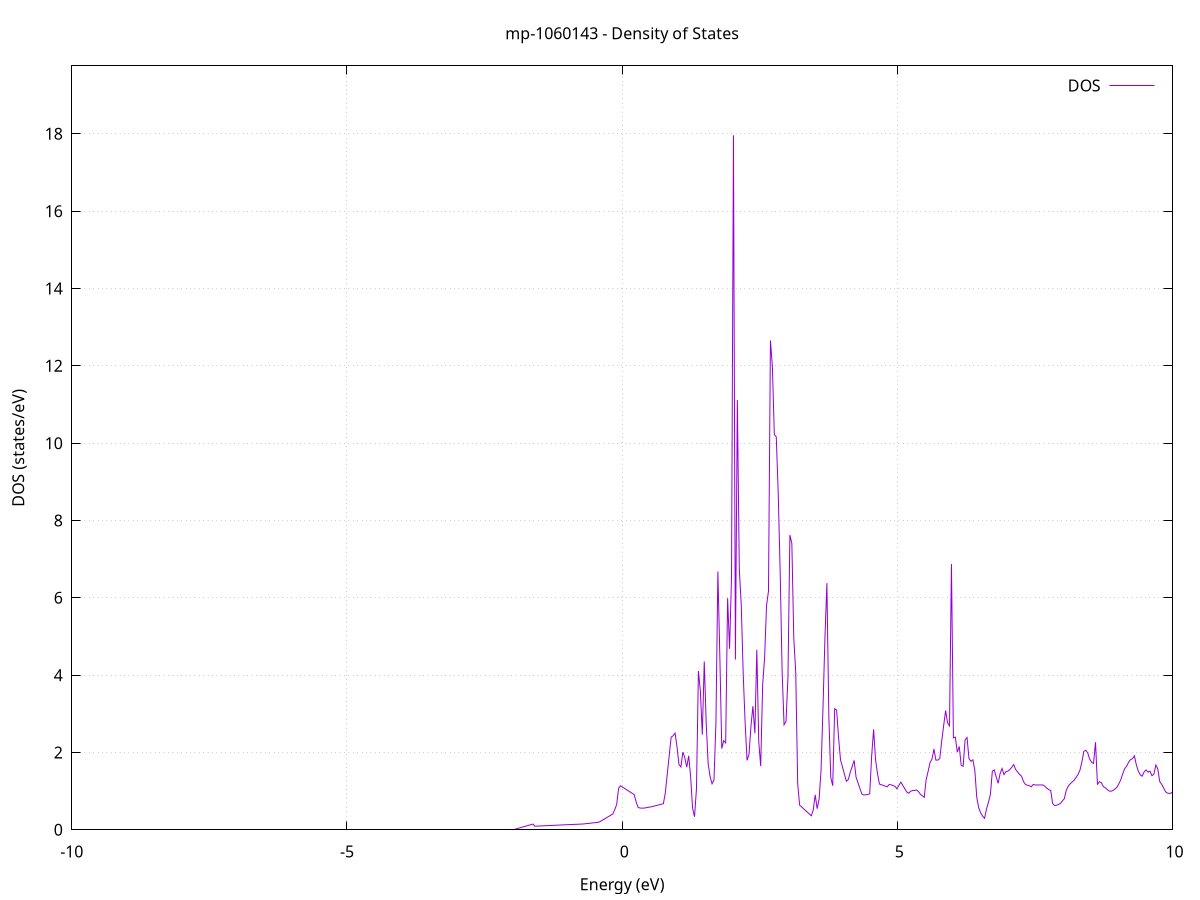 set title 'mp-1060143 - Density of States'
set xlabel 'Energy (eV)'
set ylabel 'DOS (states/eV)'
set grid
set xrange [-10:10]
set yrange [0:19.758]
set xzeroaxis lt -1
set terminal png size 800,600
set output 'mp-1060143_dos_gnuplot.png'
plot '-' using 1:2 with lines title 'DOS'
-44.733400 0.000000
-44.698100 0.000000
-44.662700 0.000000
-44.627300 0.000000
-44.591900 0.000000
-44.556600 0.000000
-44.521200 0.000000
-44.485800 0.000000
-44.450500 0.000000
-44.415100 0.000000
-44.379700 0.000000
-44.344400 0.000000
-44.309000 0.000000
-44.273600 0.000000
-44.238300 0.000000
-44.202900 0.000000
-44.167500 0.000000
-44.132200 0.000000
-44.096800 0.000000
-44.061400 0.000000
-44.026100 0.000000
-43.990700 0.000000
-43.955300 0.000000
-43.920000 0.000000
-43.884600 0.000000
-43.849200 0.000000
-43.813900 0.000000
-43.778500 0.000000
-43.743100 0.000000
-43.707800 0.000000
-43.672400 0.000000
-43.637000 0.000000
-43.601700 0.000000
-43.566300 0.000000
-43.530900 0.000000
-43.495600 0.000000
-43.460200 0.000000
-43.424800 0.000000
-43.389500 0.000000
-43.354100 0.000000
-43.318700 0.000000
-43.283300 0.000000
-43.248000 0.000000
-43.212600 0.000000
-43.177200 0.000000
-43.141900 0.000000
-43.106500 0.000000
-43.071100 0.000000
-43.035800 0.000000
-43.000400 0.000000
-42.965000 0.000000
-42.929700 0.000000
-42.894300 0.000000
-42.858900 0.000000
-42.823600 0.000000
-42.788200 0.000000
-42.752800 0.000000
-42.717500 0.000000
-42.682100 0.000000
-42.646700 0.000000
-42.611400 0.000000
-42.576000 0.000000
-42.540600 0.000000
-42.505300 0.000000
-42.469900 0.000000
-42.434500 0.000000
-42.399200 0.000000
-42.363800 0.000000
-42.328400 0.000000
-42.293100 0.000000
-42.257700 0.000000
-42.222300 0.000000
-42.187000 0.000000
-42.151600 0.000000
-42.116200 0.000000
-42.080800 0.000000
-42.045500 0.000000
-42.010100 0.000000
-41.974700 0.000000
-41.939400 0.000000
-41.904000 0.000000
-41.868600 0.000000
-41.833300 0.000000
-41.797900 0.000000
-41.762500 0.000000
-41.727200 0.000000
-41.691800 0.000000
-41.656400 0.000000
-41.621100 0.000000
-41.585700 0.000000
-41.550300 0.000000
-41.515000 1.056100
-41.479600 3.373600
-41.444200 4.083200
-41.408900 5.960500
-41.373500 18.973800
-41.338100 0.000000
-41.302800 0.000000
-41.267400 0.000000
-41.232000 0.000000
-41.196700 0.000000
-41.161300 0.000000
-41.125900 0.000000
-41.090600 0.000000
-41.055200 0.000000
-41.019800 0.000000
-40.984500 0.000000
-40.949100 0.000000
-40.913700 0.000000
-40.878400 0.000000
-40.843000 0.000000
-40.807600 0.000000
-40.772200 0.000000
-40.736900 0.000000
-40.701500 0.000000
-40.666100 0.000000
-40.630800 0.000000
-40.595400 0.000000
-40.560000 0.000000
-40.524700 0.000000
-40.489300 0.000000
-40.453900 0.000000
-40.418600 0.000000
-40.383200 0.000000
-40.347800 0.000000
-40.312500 0.000000
-40.277100 0.000000
-40.241700 0.000000
-40.206400 0.000000
-40.171000 0.000000
-40.135600 0.000000
-40.100300 0.000000
-40.064900 0.000000
-40.029500 0.000000
-39.994200 0.000000
-39.958800 0.000000
-39.923400 0.000000
-39.888100 0.000000
-39.852700 0.000000
-39.817300 0.000000
-39.782000 0.000000
-39.746600 0.000000
-39.711200 0.000000
-39.675900 0.000000
-39.640500 0.000000
-39.605100 0.000000
-39.569800 0.000000
-39.534400 0.000000
-39.499000 0.000000
-39.463600 0.000000
-39.428300 0.000000
-39.392900 0.000000
-39.357500 0.000000
-39.322200 0.000000
-39.286800 0.000000
-39.251400 0.000000
-39.216100 0.000000
-39.180700 0.000000
-39.145300 0.000000
-39.110000 0.000000
-39.074600 0.000000
-39.039200 0.000000
-39.003900 0.000000
-38.968500 0.000000
-38.933100 0.000000
-38.897800 0.000000
-38.862400 0.000000
-38.827000 0.000000
-38.791700 0.000000
-38.756300 0.000000
-38.720900 0.000000
-38.685600 0.000000
-38.650200 0.000000
-38.614800 0.000000
-38.579500 0.000000
-38.544100 0.000000
-38.508700 0.000000
-38.473400 0.000000
-38.438000 0.000000
-38.402600 0.000000
-38.367300 0.000000
-38.331900 0.000000
-38.296500 0.000000
-38.261100 0.000000
-38.225800 0.000000
-38.190400 0.000000
-38.155000 0.000000
-38.119700 0.000000
-38.084300 0.000000
-38.048900 0.000000
-38.013600 0.000000
-37.978200 0.000000
-37.942800 0.000000
-37.907500 0.000000
-37.872100 0.000000
-37.836700 0.000000
-37.801400 0.000000
-37.766000 0.000000
-37.730600 0.000000
-37.695300 0.000000
-37.659900 0.000000
-37.624500 0.000000
-37.589200 0.000000
-37.553800 0.000000
-37.518400 0.000000
-37.483100 0.000000
-37.447700 0.000000
-37.412300 0.000000
-37.377000 0.000000
-37.341600 0.000000
-37.306200 0.000000
-37.270900 0.000000
-37.235500 0.000000
-37.200100 0.000000
-37.164800 0.000000
-37.129400 0.000000
-37.094000 0.000000
-37.058700 0.000000
-37.023300 0.000000
-36.987900 0.000000
-36.952500 0.000000
-36.917200 0.000000
-36.881800 0.000000
-36.846400 0.000000
-36.811100 0.000000
-36.775700 0.000000
-36.740300 0.000000
-36.705000 0.000000
-36.669600 0.000000
-36.634200 0.000000
-36.598900 0.000000
-36.563500 0.000000
-36.528100 0.000000
-36.492800 0.000000
-36.457400 0.000000
-36.422000 0.000000
-36.386700 0.000000
-36.351300 0.000000
-36.315900 0.000000
-36.280600 0.000000
-36.245200 0.000000
-36.209800 0.000000
-36.174500 0.000000
-36.139100 0.000000
-36.103700 0.000000
-36.068400 0.000000
-36.033000 0.000000
-35.997600 0.000000
-35.962300 0.000000
-35.926900 0.000000
-35.891500 0.000000
-35.856200 0.000000
-35.820800 0.000000
-35.785400 0.000000
-35.750100 0.000000
-35.714700 0.000000
-35.679300 0.000000
-35.643900 0.000000
-35.608600 0.000000
-35.573200 0.000000
-35.537800 0.000000
-35.502500 0.000000
-35.467100 0.000000
-35.431700 0.000000
-35.396400 0.000000
-35.361000 0.000000
-35.325600 0.000000
-35.290300 0.000000
-35.254900 0.000000
-35.219500 0.000000
-35.184200 0.000000
-35.148800 0.000000
-35.113400 0.000000
-35.078100 0.000000
-35.042700 0.000000
-35.007300 0.000000
-34.972000 0.000000
-34.936600 0.000000
-34.901200 0.000000
-34.865900 0.000000
-34.830500 0.000000
-34.795100 0.000000
-34.759800 0.000000
-34.724400 0.000000
-34.689000 0.000000
-34.653700 0.000000
-34.618300 0.000000
-34.582900 0.000000
-34.547600 0.000000
-34.512200 0.000000
-34.476800 0.000000
-34.441400 0.000000
-34.406100 0.000000
-34.370700 0.000000
-34.335300 0.000000
-34.300000 0.000000
-34.264600 0.000000
-34.229200 0.000000
-34.193900 0.000000
-34.158500 0.000000
-34.123100 0.000000
-34.087800 0.000000
-34.052400 0.000000
-34.017000 0.000000
-33.981700 0.000000
-33.946300 0.000000
-33.910900 0.000000
-33.875600 0.000000
-33.840200 0.000000
-33.804800 0.000000
-33.769500 0.000000
-33.734100 0.000000
-33.698700 0.000000
-33.663400 0.000000
-33.628000 0.000000
-33.592600 0.000000
-33.557300 0.000000
-33.521900 2.746100
-33.486500 3.574400
-33.451200 5.016500
-33.415800 9.355400
-33.380400 0.000000
-33.345100 0.000000
-33.309700 0.000000
-33.274300 0.000000
-33.239000 0.000000
-33.203600 0.000000
-33.168200 0.000000
-33.132800 0.000000
-33.097500 0.000000
-33.062100 0.000000
-33.026700 0.000000
-32.991400 0.000000
-32.956000 0.000000
-32.920600 0.000000
-32.885300 0.000000
-32.849900 0.000000
-32.814500 0.000000
-32.779200 0.000000
-32.743800 0.000000
-32.708400 0.000000
-32.673100 0.000000
-32.637700 0.000000
-32.602300 0.000000
-32.567000 0.000000
-32.531600 0.000000
-32.496200 0.000000
-32.460900 0.000000
-32.425500 0.000000
-32.390100 0.000000
-32.354800 0.000000
-32.319400 0.000000
-32.284000 0.000000
-32.248700 0.000000
-32.213300 0.000000
-32.177900 0.000000
-32.142600 0.000000
-32.107200 0.000000
-32.071800 0.000000
-32.036500 0.000000
-32.001100 0.000000
-31.965700 0.000000
-31.930300 0.000000
-31.895000 0.000000
-31.859600 0.000000
-31.824200 0.000000
-31.788900 0.000000
-31.753500 0.000000
-31.718100 0.000000
-31.682800 0.000000
-31.647400 0.000000
-31.612000 0.000000
-31.576700 0.000000
-31.541300 0.000000
-31.505900 0.000000
-31.470600 0.000000
-31.435200 0.000000
-31.399800 0.000000
-31.364500 0.000000
-31.329100 0.000000
-31.293700 0.000000
-31.258400 0.000000
-31.223000 0.000000
-31.187600 0.000000
-31.152300 0.000000
-31.116900 0.000000
-31.081500 0.000000
-31.046200 0.000000
-31.010800 0.000000
-30.975400 0.000000
-30.940100 0.000000
-30.904700 0.000000
-30.869300 0.000000
-30.834000 0.000000
-30.798600 0.000000
-30.763200 0.000000
-30.727900 0.000000
-30.692500 0.000000
-30.657100 0.000000
-30.621700 0.000000
-30.586400 0.000000
-30.551000 0.000000
-30.515600 0.000000
-30.480300 0.000000
-30.444900 0.000000
-30.409500 0.000000
-30.374200 0.000000
-30.338800 0.000000
-30.303400 0.000000
-30.268100 0.000000
-30.232700 0.000000
-30.197300 0.000000
-30.162000 0.000000
-30.126600 0.000000
-30.091200 0.000000
-30.055900 0.000000
-30.020500 0.000000
-29.985100 0.000000
-29.949800 0.000000
-29.914400 0.000000
-29.879000 0.000000
-29.843700 0.000000
-29.808300 0.000000
-29.772900 0.000000
-29.737600 0.000000
-29.702200 0.000000
-29.666800 0.000000
-29.631500 0.000000
-29.596100 0.000000
-29.560700 0.000000
-29.525400 0.000000
-29.490000 0.000000
-29.454600 0.000000
-29.419300 0.000000
-29.383900 0.000000
-29.348500 0.000000
-29.313100 0.000000
-29.277800 0.000000
-29.242400 0.000000
-29.207000 0.000000
-29.171700 0.000000
-29.136300 0.000000
-29.100900 0.000000
-29.065600 0.000000
-29.030200 0.000000
-28.994800 0.000000
-28.959500 0.000000
-28.924100 0.000000
-28.888700 0.000000
-28.853400 0.000000
-28.818000 0.000000
-28.782600 0.000000
-28.747300 0.000000
-28.711900 0.000000
-28.676500 0.000000
-28.641200 0.000000
-28.605800 0.000000
-28.570400 0.000000
-28.535100 0.000000
-28.499700 0.000000
-28.464300 0.000000
-28.429000 0.000000
-28.393600 0.000000
-28.358200 0.000000
-28.322900 0.000000
-28.287500 0.000000
-28.252100 0.000000
-28.216800 0.000000
-28.181400 0.000000
-28.146000 0.000000
-28.110600 0.000000
-28.075300 0.000000
-28.039900 0.000000
-28.004500 0.000000
-27.969200 0.000000
-27.933800 0.000000
-27.898400 0.000000
-27.863100 0.000000
-27.827700 0.000000
-27.792300 0.000000
-27.757000 0.000000
-27.721600 0.000000
-27.686200 0.000000
-27.650900 0.000000
-27.615500 0.000000
-27.580100 0.000000
-27.544800 0.000000
-27.509400 0.000000
-27.474000 0.000000
-27.438700 0.000000
-27.403300 0.000000
-27.367900 0.000000
-27.332600 0.000000
-27.297200 0.000000
-27.261800 0.000000
-27.226500 0.000000
-27.191100 0.000000
-27.155700 0.000000
-27.120400 0.000000
-27.085000 0.000000
-27.049600 0.000000
-27.014300 0.000000
-26.978900 0.000000
-26.943500 0.000000
-26.908200 0.000000
-26.872800 0.000000
-26.837400 0.000000
-26.802000 0.000000
-26.766700 0.000000
-26.731300 0.000000
-26.695900 0.000000
-26.660600 0.000000
-26.625200 0.000000
-26.589800 0.000000
-26.554500 0.000000
-26.519100 0.000000
-26.483700 0.000000
-26.448400 0.000000
-26.413000 0.000000
-26.377600 0.000000
-26.342300 0.000000
-26.306900 0.000000
-26.271500 0.000000
-26.236200 0.000000
-26.200800 0.000000
-26.165400 0.000000
-26.130100 0.000000
-26.094700 0.000000
-26.059300 0.000000
-26.024000 0.000000
-25.988600 0.000000
-25.953200 0.000000
-25.917900 0.000000
-25.882500 0.000000
-25.847100 0.000000
-25.811800 0.000000
-25.776400 0.000000
-25.741000 0.000000
-25.705700 0.000000
-25.670300 0.000000
-25.634900 0.000000
-25.599600 0.000000
-25.564200 0.000000
-25.528800 0.000000
-25.493400 0.000000
-25.458100 0.000000
-25.422700 0.000000
-25.387300 0.000000
-25.352000 0.000000
-25.316600 0.000000
-25.281200 0.000000
-25.245900 0.000000
-25.210500 0.000000
-25.175100 0.000000
-25.139800 0.000000
-25.104400 0.000000
-25.069000 0.000000
-25.033700 0.000000
-24.998300 0.000000
-24.962900 0.000000
-24.927600 0.000000
-24.892200 0.000000
-24.856800 0.000000
-24.821500 0.000000
-24.786100 0.000000
-24.750700 0.000000
-24.715400 0.000000
-24.680000 0.000000
-24.644600 0.000000
-24.609300 0.000000
-24.573900 0.000000
-24.538500 0.000000
-24.503200 0.000000
-24.467800 0.000000
-24.432400 0.000000
-24.397100 0.000000
-24.361700 0.000000
-24.326300 0.000000
-24.290900 0.000000
-24.255600 0.000000
-24.220200 0.000000
-24.184800 0.000000
-24.149500 0.000000
-24.114100 0.000000
-24.078700 0.000000
-24.043400 0.000000
-24.008000 0.000000
-23.972600 0.000000
-23.937300 0.000000
-23.901900 0.000000
-23.866500 0.000000
-23.831200 0.000000
-23.795800 0.000000
-23.760400 0.000000
-23.725100 0.000000
-23.689700 0.000000
-23.654300 0.000000
-23.619000 0.000000
-23.583600 0.000000
-23.548200 0.000000
-23.512900 0.000000
-23.477500 0.000000
-23.442100 0.000000
-23.406800 0.000000
-23.371400 0.000000
-23.336000 0.000000
-23.300700 0.000000
-23.265300 0.000000
-23.229900 0.000000
-23.194600 0.000000
-23.159200 0.000000
-23.123800 0.000000
-23.088500 0.000000
-23.053100 0.000000
-23.017700 0.000000
-22.982300 0.000000
-22.947000 0.000000
-22.911600 0.000000
-22.876200 0.000000
-22.840900 0.000000
-22.805500 0.000000
-22.770100 0.000000
-22.734800 0.000000
-22.699400 0.000000
-22.664000 0.000000
-22.628700 0.000000
-22.593300 0.000000
-22.557900 0.000000
-22.522600 0.000000
-22.487200 0.000000
-22.451800 0.000000
-22.416500 0.000000
-22.381100 0.000000
-22.345700 0.000000
-22.310400 0.000000
-22.275000 0.000000
-22.239600 0.000000
-22.204300 0.000000
-22.168900 0.000000
-22.133500 0.000000
-22.098200 0.000000
-22.062800 0.000000
-22.027400 0.000000
-21.992100 0.000000
-21.956700 0.000000
-21.921300 0.000000
-21.886000 0.000000
-21.850600 0.000000
-21.815200 0.000000
-21.779900 0.000000
-21.744500 0.000000
-21.709100 0.000000
-21.673700 0.000000
-21.638400 0.000000
-21.603000 0.000000
-21.567600 0.000000
-21.532300 0.000000
-21.496900 0.000000
-21.461500 0.000000
-21.426200 0.000000
-21.390800 0.000000
-21.355400 0.000000
-21.320100 0.000000
-21.284700 0.000000
-21.249300 0.000000
-21.214000 0.000000
-21.178600 0.000000
-21.143200 0.000000
-21.107900 0.000000
-21.072500 0.000000
-21.037100 0.000000
-21.001800 0.000000
-20.966400 0.000000
-20.931000 0.000000
-20.895700 0.000000
-20.860300 0.000000
-20.824900 0.000000
-20.789600 0.000000
-20.754200 0.000000
-20.718800 0.000000
-20.683500 0.000000
-20.648100 0.000000
-20.612700 0.000000
-20.577400 0.000000
-20.542000 0.000000
-20.506600 0.000000
-20.471200 0.000000
-20.435900 0.000000
-20.400500 0.000000
-20.365100 0.000000
-20.329800 0.000000
-20.294400 0.000000
-20.259000 0.000000
-20.223700 0.000000
-20.188300 0.000000
-20.152900 0.000000
-20.117600 0.000000
-20.082200 0.000000
-20.046800 0.000000
-20.011500 0.000000
-19.976100 0.000000
-19.940700 0.000000
-19.905400 0.000000
-19.870000 0.000000
-19.834600 0.000000
-19.799300 0.000000
-19.763900 0.000000
-19.728500 0.000000
-19.693200 0.000000
-19.657800 0.000000
-19.622400 0.000000
-19.587100 0.000000
-19.551700 0.000000
-19.516300 0.000000
-19.481000 0.000000
-19.445600 0.000000
-19.410200 0.000000
-19.374900 0.000000
-19.339500 0.000000
-19.304100 0.000000
-19.268800 0.000000
-19.233400 0.000000
-19.198000 0.000000
-19.162600 0.000000
-19.127300 0.000000
-19.091900 0.000000
-19.056500 0.000000
-19.021200 0.000000
-18.985800 0.000000
-18.950400 0.000000
-18.915100 0.000000
-18.879700 0.000000
-18.844300 0.000000
-18.809000 0.000000
-18.773600 0.000000
-18.738200 0.000000
-18.702900 0.000000
-18.667500 0.000000
-18.632100 0.000000
-18.596800 0.000000
-18.561400 0.000000
-18.526000 0.000000
-18.490700 0.000000
-18.455300 0.000000
-18.419900 0.000000
-18.384600 0.000000
-18.349200 0.000000
-18.313800 0.000000
-18.278500 0.000000
-18.243100 0.000000
-18.207700 0.000000
-18.172400 0.000000
-18.137000 0.000000
-18.101600 0.000000
-18.066300 0.000000
-18.030900 0.000000
-17.995500 0.000000
-17.960200 0.000000
-17.924800 0.000000
-17.889400 0.000000
-17.854000 0.000000
-17.818700 0.048500
-17.783300 0.657200
-17.747900 1.265900
-17.712600 1.278300
-17.677200 1.221200
-17.641800 1.277500
-17.606500 1.397700
-17.571100 1.556500
-17.535700 2.408600
-17.500400 1.971000
-17.465000 1.517500
-17.429600 0.879500
-17.394300 0.753800
-17.358900 0.628100
-17.323500 0.535000
-17.288200 0.523200
-17.252800 0.511300
-17.217400 0.549500
-17.182100 0.591900
-17.146700 1.649000
-17.111300 1.876300
-17.076000 2.452100
-17.040600 3.075900
-17.005200 0.391500
-16.969900 1.859800
-16.934500 3.480600
-16.899100 3.862900
-16.863800 5.880700
-16.828400 0.444000
-16.793000 6.622900
-16.757700 2.590000
-16.722300 1.093300
-16.686900 1.093300
-16.651500 1.109900
-16.616200 1.128400
-16.580800 1.146900
-16.545400 1.165300
-16.510100 1.578800
-16.474700 1.869200
-16.439300 2.159600
-16.404000 2.300800
-16.368600 1.679700
-16.333200 1.485700
-16.297900 1.332300
-16.262500 1.360400
-16.227100 1.790300
-16.191800 3.407500
-16.156400 3.203700
-16.121000 3.188300
-16.085700 3.775200
-16.050300 4.406600
-16.014900 2.315800
-15.979600 1.804500
-15.944200 0.895500
-15.908800 0.862200
-15.873500 0.823300
-15.838100 0.781700
-15.802700 1.160600
-15.767400 1.210600
-15.732000 1.289300
-15.696600 1.372300
-15.661300 1.455400
-15.625900 1.588800
-15.590500 4.860900
-15.555200 1.667900
-15.519800 9.186900
-15.484400 6.091200
-15.449100 15.904300
-15.413700 4.357000
-15.378300 2.843300
-15.342900 2.362300
-15.307600 2.366900
-15.272200 1.985400
-15.236800 2.052000
-15.201500 1.645700
-15.166100 1.171700
-15.130700 0.000000
-15.095400 0.000000
-15.060000 0.000000
-15.024600 0.000000
-14.989300 0.000000
-14.953900 0.000000
-14.918500 0.000000
-14.883200 0.000000
-14.847800 0.000000
-14.812400 0.000000
-14.777100 0.000000
-14.741700 0.000000
-14.706300 0.000000
-14.671000 0.000000
-14.635600 0.000000
-14.600200 0.000000
-14.564900 0.000000
-14.529500 0.000000
-14.494100 0.000000
-14.458800 0.000000
-14.423400 0.000000
-14.388000 0.000000
-14.352700 0.000000
-14.317300 0.000000
-14.281900 0.000000
-14.246600 0.000000
-14.211200 0.000000
-14.175800 0.000000
-14.140400 0.000000
-14.105100 0.000000
-14.069700 0.000000
-14.034300 0.000000
-13.999000 0.000000
-13.963600 0.000000
-13.928200 0.000000
-13.892900 0.000000
-13.857500 0.000000
-13.822100 0.000000
-13.786800 0.000000
-13.751400 0.000000
-13.716000 0.000000
-13.680700 0.000000
-13.645300 0.000000
-13.609900 0.000000
-13.574600 0.000000
-13.539200 0.000000
-13.503800 0.000000
-13.468500 0.000000
-13.433100 0.000000
-13.397700 0.000000
-13.362400 0.000000
-13.327000 0.000000
-13.291600 0.000000
-13.256300 0.000000
-13.220900 0.000000
-13.185500 0.000000
-13.150200 0.000000
-13.114800 0.000000
-13.079400 0.000000
-13.044100 0.000000
-13.008700 0.000000
-12.973300 0.000000
-12.938000 0.000000
-12.902600 0.000000
-12.867200 0.000000
-12.831800 0.000000
-12.796500 0.000000
-12.761100 0.000000
-12.725700 0.000000
-12.690400 0.000000
-12.655000 0.000000
-12.619600 0.000000
-12.584300 0.000000
-12.548900 0.000000
-12.513500 0.000000
-12.478200 0.000000
-12.442800 0.000000
-12.407400 0.000000
-12.372100 0.000000
-12.336700 0.000000
-12.301300 0.000000
-12.266000 0.000000
-12.230600 0.000000
-12.195200 0.000000
-12.159900 0.000000
-12.124500 0.000000
-12.089100 0.000000
-12.053800 0.000000
-12.018400 0.000000
-11.983000 0.000000
-11.947700 0.000000
-11.912300 0.000000
-11.876900 0.000000
-11.841600 0.000000
-11.806200 0.000000
-11.770800 0.000000
-11.735500 0.000000
-11.700100 0.000000
-11.664700 0.000000
-11.629400 0.000000
-11.594000 0.000000
-11.558600 0.000000
-11.523200 0.000000
-11.487900 0.000000
-11.452500 0.000000
-11.417100 0.000000
-11.381800 0.000000
-11.346400 0.000000
-11.311000 0.000000
-11.275700 0.000000
-11.240300 0.000000
-11.204900 0.000000
-11.169600 0.000000
-11.134200 0.000000
-11.098800 0.000000
-11.063500 0.000000
-11.028100 0.000000
-10.992700 0.000000
-10.957400 0.000000
-10.922000 0.000000
-10.886600 0.000000
-10.851300 0.000000
-10.815900 0.000000
-10.780500 0.000000
-10.745200 0.000000
-10.709800 0.000000
-10.674400 0.000000
-10.639100 0.000000
-10.603700 0.000000
-10.568300 0.000000
-10.533000 0.000000
-10.497600 0.000000
-10.462200 0.000000
-10.426900 0.000000
-10.391500 0.000000
-10.356100 0.000000
-10.320700 0.000000
-10.285400 0.000000
-10.250000 0.000000
-10.214600 0.000000
-10.179300 0.000000
-10.143900 0.000000
-10.108500 0.000000
-10.073200 0.000000
-10.037800 0.000000
-10.002400 0.000000
-9.967100 0.000000
-9.931700 0.000000
-9.896300 0.000000
-9.861000 0.000000
-9.825600 0.000000
-9.790200 0.000000
-9.754900 0.000000
-9.719500 0.000000
-9.684100 0.000000
-9.648800 0.000000
-9.613400 0.000000
-9.578000 0.000000
-9.542700 0.000000
-9.507300 0.000000
-9.471900 0.000000
-9.436600 0.000000
-9.401200 0.000000
-9.365800 0.000000
-9.330500 0.000000
-9.295100 0.000000
-9.259700 0.000000
-9.224400 0.000000
-9.189000 0.000000
-9.153600 0.000000
-9.118300 0.000000
-9.082900 0.000000
-9.047500 0.000000
-9.012100 0.000000
-8.976800 0.000000
-8.941400 0.000000
-8.906000 0.000000
-8.870700 0.000000
-8.835300 0.000000
-8.799900 0.000000
-8.764600 0.000000
-8.729200 0.000000
-8.693800 0.000000
-8.658500 0.000000
-8.623100 0.000000
-8.587700 0.000000
-8.552400 0.000000
-8.517000 0.000000
-8.481600 0.000000
-8.446300 0.000000
-8.410900 0.000000
-8.375500 0.000000
-8.340200 0.000000
-8.304800 0.000000
-8.269400 0.000000
-8.234100 0.000000
-8.198700 0.000000
-8.163300 0.000000
-8.128000 0.000000
-8.092600 0.000000
-8.057200 0.000000
-8.021900 0.000000
-7.986500 0.000000
-7.951100 0.000000
-7.915800 0.000000
-7.880400 0.000000
-7.845000 0.000000
-7.809700 0.000000
-7.774300 0.000000
-7.738900 0.000000
-7.703500 0.000000
-7.668200 0.000000
-7.632800 0.000000
-7.597400 0.000000
-7.562100 0.000000
-7.526700 0.000000
-7.491300 0.000000
-7.456000 0.000000
-7.420600 0.000000
-7.385200 0.000000
-7.349900 0.000000
-7.314500 0.000000
-7.279100 0.000000
-7.243800 0.000000
-7.208400 0.000000
-7.173000 0.000000
-7.137700 0.000000
-7.102300 0.000000
-7.066900 0.000000
-7.031600 0.000000
-6.996200 0.000000
-6.960800 0.000000
-6.925500 0.000000
-6.890100 0.000000
-6.854700 0.000000
-6.819400 0.000000
-6.784000 0.000000
-6.748600 0.000000
-6.713300 0.000000
-6.677900 0.000000
-6.642500 0.000000
-6.607200 0.000000
-6.571800 0.000000
-6.536400 0.000000
-6.501000 0.000000
-6.465700 0.000000
-6.430300 0.000000
-6.394900 0.000000
-6.359600 0.000000
-6.324200 0.000000
-6.288800 0.000000
-6.253500 0.000000
-6.218100 0.000000
-6.182700 0.000000
-6.147400 0.000000
-6.112000 0.000000
-6.076600 0.000000
-6.041300 0.000000
-6.005900 0.000000
-5.970500 0.000000
-5.935200 0.000000
-5.899800 0.000000
-5.864400 0.000000
-5.829100 0.000000
-5.793700 0.000000
-5.758300 0.000000
-5.723000 0.000000
-5.687600 0.000000
-5.652200 0.000000
-5.616900 0.000000
-5.581500 0.000000
-5.546100 0.000000
-5.510800 0.000000
-5.475400 0.000000
-5.440000 0.000000
-5.404700 0.000000
-5.369300 0.000000
-5.333900 0.000000
-5.298600 0.000000
-5.263200 0.000000
-5.227800 0.000000
-5.192400 0.000000
-5.157100 0.000000
-5.121700 0.000000
-5.086300 0.000000
-5.051000 0.000000
-5.015600 0.000000
-4.980200 0.000000
-4.944900 0.000000
-4.909500 0.000000
-4.874100 0.000000
-4.838800 0.000000
-4.803400 0.000000
-4.768000 0.000000
-4.732700 0.000000
-4.697300 0.000000
-4.661900 0.000000
-4.626600 0.000000
-4.591200 0.000000
-4.555800 0.000000
-4.520500 0.000000
-4.485100 0.000000
-4.449700 0.000000
-4.414400 0.000000
-4.379000 0.000000
-4.343600 0.000000
-4.308300 0.000000
-4.272900 0.000000
-4.237500 0.000000
-4.202200 0.000000
-4.166800 0.000000
-4.131400 0.000000
-4.096100 0.000000
-4.060700 0.000000
-4.025300 0.000000
-3.990000 0.000000
-3.954600 0.000000
-3.919200 0.000000
-3.883800 0.000000
-3.848500 0.000000
-3.813100 0.000000
-3.777700 0.000000
-3.742400 0.000000
-3.707000 0.000000
-3.671600 0.000000
-3.636300 0.000000
-3.600900 0.000000
-3.565500 0.000000
-3.530200 0.000000
-3.494800 0.000000
-3.459400 0.000000
-3.424100 0.000000
-3.388700 0.000000
-3.353300 0.000000
-3.318000 0.000000
-3.282600 0.000000
-3.247200 0.000000
-3.211900 0.000000
-3.176500 0.000000
-3.141100 0.000000
-3.105800 0.000000
-3.070400 0.000000
-3.035000 0.000000
-2.999700 0.000000
-2.964300 0.000000
-2.928900 0.000000
-2.893600 0.000000
-2.858200 0.000000
-2.822800 0.000000
-2.787500 0.000000
-2.752100 0.000000
-2.716700 0.000000
-2.681300 0.000000
-2.646000 0.000000
-2.610600 0.000000
-2.575200 0.000000
-2.539900 0.000000
-2.504500 0.000000
-2.469100 0.000000
-2.433800 0.000000
-2.398400 0.000000
-2.363000 0.000000
-2.327700 0.000000
-2.292300 0.000000
-2.256900 0.000000
-2.221600 0.000000
-2.186200 0.000000
-2.150800 0.000000
-2.115500 0.000000
-2.080100 0.000000
-2.044700 0.000000
-2.009400 0.000000
-1.974000 0.003100
-1.938600 0.017600
-1.903300 0.032000
-1.867900 0.046500
-1.832500 0.061000
-1.797200 0.075500
-1.761800 0.090000
-1.726400 0.104500
-1.691100 0.119000
-1.655700 0.133400
-1.620300 0.147900
-1.585000 0.092200
-1.549600 0.094600
-1.514200 0.096900
-1.478900 0.099300
-1.443500 0.101600
-1.408100 0.104000
-1.372700 0.106300
-1.337400 0.108700
-1.302000 0.111100
-1.266600 0.113400
-1.231300 0.115800
-1.195900 0.118100
-1.160500 0.120500
-1.125200 0.122800
-1.089800 0.125200
-1.054400 0.127500
-1.019100 0.129900
-0.983700 0.132300
-0.948300 0.134600
-0.913000 0.136800
-0.877600 0.139000
-0.842200 0.141100
-0.806900 0.143300
-0.771500 0.145500
-0.736100 0.147700
-0.700800 0.150800
-0.665400 0.156500
-0.630000 0.162200
-0.594700 0.167900
-0.559300 0.173600
-0.523900 0.179300
-0.488600 0.185000
-0.453200 0.190700
-0.417800 0.198100
-0.382500 0.228000
-0.347100 0.257900
-0.311700 0.287700
-0.276400 0.317600
-0.241000 0.347500
-0.205600 0.377400
-0.170200 0.407300
-0.134900 0.517400
-0.099500 0.653600
-0.064100 1.073200
-0.028800 1.137500
0.006600 1.104900
0.042000 1.072200
0.077300 1.039600
0.112700 1.007000
0.148100 0.974400
0.183400 0.941700
0.218800 0.909100
0.254200 0.719600
0.289500 0.580500
0.324900 0.561500
0.360300 0.560700
0.395600 0.560100
0.431000 0.568400
0.466400 0.578100
0.501700 0.587700
0.537100 0.597300
0.572500 0.609200
0.607800 0.622300
0.643200 0.635500
0.678600 0.648700
0.713900 0.661900
0.749300 0.675100
0.784700 0.956000
0.820000 1.438300
0.855400 1.924400
0.890800 2.395500
0.926100 2.430900
0.961500 2.500600
0.996900 2.146900
1.032200 1.687000
1.067600 1.625400
1.103000 2.008200
1.138400 1.866000
1.173700 1.620300
1.209100 1.913800
1.244500 1.373400
1.279800 0.558000
1.315200 0.336200
1.350600 1.065800
1.385900 4.107200
1.421300 3.590700
1.456700 2.461100
1.492000 4.352400
1.527400 2.759100
1.562800 1.713600
1.598100 1.374200
1.633500 1.189700
1.668900 1.287700
1.704200 2.766200
1.739600 6.679400
1.775000 4.496600
1.810300 2.098900
1.845700 2.305300
1.881100 2.247400
1.916400 5.987500
1.951800 4.681700
1.987200 6.513600
2.022500 17.961900
2.057900 4.402500
2.093300 11.114800
2.128600 6.743800
2.164000 5.821600
2.199400 4.046000
2.234700 2.764300
2.270100 1.794500
2.305500 1.954900
2.340800 2.690200
2.376200 3.196600
2.411600 2.494900
2.447000 4.656900
2.482300 2.277100
2.517700 1.644800
2.553100 3.745700
2.588400 4.452300
2.623800 5.800300
2.659200 6.170400
2.694500 12.657000
2.729900 11.978700
2.765300 10.220800
2.800600 10.161400
2.836000 8.707100
2.871400 6.669500
2.906700 4.097800
2.942100 2.716400
2.977500 2.804000
3.012800 3.936000
3.048200 7.622700
3.083600 7.404200
3.118900 4.950300
3.154300 4.069600
3.189700 1.189500
3.225000 0.638100
3.260400 0.592200
3.295800 0.546200
3.331100 0.500300
3.366500 0.454300
3.401900 0.408400
3.437200 0.362400
3.472600 0.515400
3.508000 0.904800
3.543300 0.543900
3.578700 0.792000
3.614100 1.536700
3.649500 3.163600
3.684800 4.962000
3.720200 6.378300
3.755600 2.929500
3.790900 1.353900
3.826300 1.137800
3.861700 3.133000
3.897000 3.096200
3.932400 2.382600
3.967800 1.806400
4.003100 1.629800
4.038500 1.439000
4.073900 1.254500
4.109200 1.298300
4.144600 1.484100
4.180000 1.639900
4.215300 1.795800
4.250700 1.357500
4.286100 1.211800
4.321400 1.066000
4.356800 0.920300
4.392200 0.900700
4.427500 0.906200
4.462900 0.911700
4.498300 0.931100
4.533600 1.906300
4.569000 2.597400
4.604400 1.811700
4.639700 1.454000
4.675100 1.183200
4.710500 1.165400
4.745800 1.147900
4.781200 1.130300
4.816600 1.111500
4.851900 1.170400
4.887300 1.162100
4.922700 1.143000
4.958100 1.123000
4.993400 1.059400
5.028800 1.150300
5.064200 1.232200
5.099500 1.147800
5.134900 1.063300
5.170300 0.980900
5.205600 0.943400
5.241000 0.995400
5.276400 1.014800
5.311700 1.018400
5.347100 1.029900
5.382500 0.992200
5.417800 0.919600
5.453200 0.880200
5.488600 0.839500
5.523900 1.298900
5.559300 1.508800
5.594700 1.737500
5.630000 1.829100
5.665400 2.087600
5.700800 1.802700
5.736100 1.800900
5.771500 1.843300
5.806900 2.298500
5.842200 2.697600
5.877600 3.083400
5.913000 2.767700
5.948300 2.687600
5.983700 6.871900
6.019100 2.377900
6.054400 2.396200
6.089800 2.009100
6.125200 2.157300
6.160500 1.669800
6.195900 1.642700
6.231300 2.325600
6.266700 2.386100
6.302000 1.840300
6.337400 1.770400
6.372800 1.810600
6.408100 1.538400
6.443500 0.838800
6.478900 0.565900
6.514200 0.439700
6.549600 0.354400
6.585000 0.295700
6.620300 0.535500
6.655700 0.710100
6.691100 0.913400
6.726400 1.512600
6.761800 1.547900
6.797200 1.362800
6.832500 1.201900
6.867900 1.456500
6.903300 1.585100
6.938600 1.426500
6.974000 1.505900
7.009400 1.516600
7.044700 1.559300
7.080100 1.616900
7.115500 1.686800
7.150800 1.557400
7.186200 1.495400
7.221600 1.432000
7.256900 1.386800
7.292300 1.247400
7.327700 1.172800
7.363000 1.153000
7.398400 1.139300
7.433800 1.111000
7.469200 1.172100
7.504500 1.159600
7.539900 1.157600
7.575300 1.159800
7.610600 1.159400
7.646000 1.158500
7.681400 1.125400
7.716700 1.074200
7.752100 1.039400
7.787500 1.010500
7.822800 0.677700
7.858200 0.627600
7.893600 0.634100
7.928900 0.655800
7.964300 0.680900
7.999700 0.746100
8.035000 0.805100
8.070400 1.026800
8.105800 1.126100
8.141100 1.187100
8.176500 1.235100
8.211900 1.282800
8.247200 1.352300
8.282600 1.428300
8.318000 1.539900
8.353300 1.749600
8.388700 2.027900
8.424100 2.056100
8.459400 1.990800
8.494800 1.827500
8.530200 1.745600
8.565500 1.716100
8.600900 2.264600
8.636300 1.177100
8.671600 1.243200
8.707000 1.217500
8.742400 1.119500
8.777800 1.087700
8.813100 1.041400
8.848500 1.001800
8.883900 0.998600
8.919200 1.015800
8.954600 1.051900
8.990000 1.100900
9.025300 1.188000
9.060700 1.297000
9.096100 1.448800
9.131400 1.580500
9.166800 1.644500
9.202200 1.746500
9.237500 1.816100
9.272900 1.837900
9.308300 1.912500
9.343600 1.673400
9.379000 1.516300
9.414400 1.418700
9.449700 1.386000
9.485100 1.499400
9.520500 1.548400
9.555800 1.489800
9.591200 1.515900
9.626600 1.398800
9.661900 1.439200
9.697300 1.676000
9.732700 1.575200
9.768000 1.247500
9.803400 1.176400
9.838800 1.080400
9.874100 0.984000
9.909500 0.947800
9.944900 0.940900
9.980200 0.951500
10.015600 1.003500
10.051000 1.064100
10.086400 1.088200
10.121700 1.101900
10.157100 1.106000
10.192500 1.340900
10.227800 1.287000
10.263200 1.267800
10.298600 1.349000
10.333900 1.465400
10.369300 1.609800
10.404700 1.618500
10.440000 1.481200
10.475400 1.349100
10.510800 1.345400
10.546100 1.460100
10.581500 1.443100
10.616900 1.428500
10.652200 1.458000
10.687600 1.472300
10.723000 1.455800
10.758300 1.409200
10.793700 1.362200
10.829100 1.299200
10.864400 1.236300
10.899800 1.181700
10.935200 1.151500
10.970500 1.148800
11.005900 1.144800
11.041300 1.151900
11.076600 1.173700
11.112000 1.201000
11.147400 1.268800
11.182700 1.357200
11.218100 1.453900
11.253500 1.669600
11.288900 1.767800
11.324200 1.523300
11.359600 1.322300
11.395000 1.161600
11.430300 1.069700
11.465700 1.124100
11.501100 0.995400
11.536400 0.975700
11.571800 0.959600
11.607200 0.925100
11.642500 0.914400
11.677900 0.961000
11.713300 1.032600
11.748600 1.139100
11.784000 1.224500
11.819400 1.289200
11.854700 1.347300
11.890100 1.399300
11.925500 1.559300
11.960800 1.654700
11.996200 1.740500
12.031600 1.752100
12.066900 1.677200
12.102300 1.336700
12.137700 1.230400
12.173000 1.186000
12.208400 1.159700
12.243800 1.237800
12.279100 1.337300
12.314500 1.438500
12.349900 1.496500
12.385200 1.570600
12.420600 1.671200
12.456000 1.796900
12.491300 2.254000
12.526700 1.888300
12.562100 1.782700
12.597500 1.687300
12.632800 1.543000
12.668200 1.406500
12.703600 1.367800
12.738900 1.344200
12.774300 1.325300
12.809700 1.287600
12.845000 1.182600
12.880400 1.183200
12.915800 1.136500
12.951100 1.102100
12.986500 1.268600
13.021900 1.193200
13.057200 1.201400
13.092600 1.270600
13.128000 1.462200
13.163300 1.695100
13.198700 1.862300
13.234100 1.936900
13.269400 1.864000
13.304800 1.800800
13.340200 1.761500
13.375500 1.734600
13.410900 1.640800
13.446300 1.508600
13.481600 1.409800
13.517000 1.456000
13.552400 1.469700
13.587700 1.506700
13.623100 1.491400
13.658500 1.508600
13.693800 1.550900
13.729200 1.612300
13.764600 1.712900
13.799900 1.810900
13.835300 1.819000
13.870700 1.789400
13.906100 1.761300
13.941400 1.787400
13.976800 1.853200
14.012200 1.894700
14.047500 1.995100
14.082900 2.175700
14.118300 2.522000
14.153600 2.185100
14.189000 1.431900
14.224400 1.328300
14.259700 1.305200
14.295100 1.265000
14.330500 1.352400
14.365800 1.284100
14.401200 1.294300
14.436600 1.276000
14.471900 1.300400
14.507300 1.346200
14.542700 1.409700
14.578000 1.489900
14.613400 1.948800
14.648800 2.472500
14.684100 2.229900
14.719500 2.157700
14.754900 1.985100
14.790200 1.799600
14.825600 1.750700
14.861000 1.821900
14.896300 1.923400
14.931700 1.970000
14.967100 2.004000
15.002400 1.965300
15.037800 1.916800
15.073200 1.972500
15.108600 2.124500
15.143900 2.333800
15.179300 2.122100
15.214700 2.006300
15.250000 1.931900
15.285400 1.854400
15.320800 1.817400
15.356100 1.826500
15.391500 1.818800
15.426900 1.861500
15.462200 1.830100
15.497600 1.720900
15.533000 1.704400
15.568300 1.610100
15.603700 1.543900
15.639100 1.503300
15.674400 1.478300
15.709800 1.482400
15.745200 1.460400
15.780500 1.453400
15.815900 1.452200
15.851300 1.510400
15.886600 1.662400
15.922000 1.716800
15.957400 1.673500
15.992700 1.623200
16.028100 1.584400
16.063500 1.557400
16.098800 1.581100
16.134200 1.568400
16.169600 1.642000
16.204900 1.770700
16.240300 1.896800
16.275700 2.126200
16.311000 2.543100
16.346400 2.379800
16.381800 2.276400
16.417200 2.294200
16.452500 2.050200
16.487900 1.813300
16.523300 1.694200
16.558600 1.651600
16.594000 1.628200
16.629400 1.654100
16.664700 2.045400
16.700100 1.940000
16.735500 1.735100
16.770800 1.678400
16.806200 1.536100
16.841600 1.412500
16.876900 1.305100
16.912300 1.085900
16.947700 1.112100
16.983000 1.193000
17.018400 1.320500
17.053800 1.442500
17.089100 1.514000
17.124500 1.611700
17.159900 1.591700
17.195200 1.700600
17.230600 1.840200
17.266000 2.053400
17.301300 1.907600
17.336700 1.907100
17.372100 1.806300
17.407400 1.734800
17.442800 1.593700
17.478200 1.479800
17.513500 1.386600
17.548900 1.354900
17.584300 1.520400
17.619700 1.678500
17.655000 1.767800
17.690400 1.921000
17.725800 1.878500
17.761100 1.334100
17.796500 1.211500
17.831900 1.169000
17.867200 1.176200
17.902600 1.182200
17.938000 1.238400
17.973300 1.329700
18.008700 1.662400
18.044100 1.728500
18.079400 1.644000
18.114800 1.886700
18.150200 2.105000
18.185500 2.312500
18.220900 2.476900
18.256300 2.359800
18.291600 2.098200
18.327000 1.775800
18.362400 1.405100
18.397700 1.347400
18.433100 1.391300
18.468500 1.556800
18.503800 1.793300
18.539200 1.865500
18.574600 1.757300
18.609900 1.879100
18.645300 2.075800
18.680700 2.315800
18.716000 2.489000
18.751400 2.496100
18.786800 2.403300
18.822100 2.239800
18.857500 2.062900
18.892900 1.868600
18.928300 1.704500
18.963600 1.745000
18.999000 2.004400
19.034400 2.330300
19.069700 2.138900
19.105100 2.088000
19.140500 2.118800
19.175800 1.929100
19.211200 1.899600
19.246600 1.815400
19.281900 1.739200
19.317300 1.741100
19.352700 1.880100
19.388000 1.813100
19.423400 1.862100
19.458800 1.871200
19.494100 1.949100
19.529500 1.904000
19.564900 1.924900
19.600200 1.812100
19.635600 1.838000
19.671000 1.840000
19.706300 1.677800
19.741700 1.763900
19.777100 1.952600
19.812400 2.064500
19.847800 2.000600
19.883200 2.069300
19.918500 2.093100
19.953900 2.069900
19.989300 2.117900
20.024600 2.059500
20.060000 1.974700
20.095400 1.825500
20.130700 1.546700
20.166100 1.518900
20.201500 1.488900
20.236900 1.470400
20.272200 1.507700
20.307600 1.476600
20.343000 1.358200
20.378300 1.248300
20.413700 1.278200
20.449100 1.359500
20.484400 1.439400
20.519800 1.686300
20.555200 1.878500
20.590500 1.990400
20.625900 2.133900
20.661300 2.348600
20.696600 2.417200
20.732000 2.194900
20.767400 1.897700
20.802700 1.660200
20.838100 1.607600
20.873500 1.580700
20.908800 1.616700
20.944200 1.738100
20.979600 1.914500
21.014900 1.966700
21.050300 2.059000
21.085700 2.197300
21.121000 2.327300
21.156400 2.489900
21.191800 2.086300
21.227100 1.740700
21.262500 1.474400
21.297900 1.194900
21.333200 1.035400
21.368600 0.978800
21.404000 0.934400
21.439400 0.841200
21.474700 0.793900
21.510100 0.766800
21.545500 0.764300
21.580800 0.774000
21.616200 0.788400
21.651600 0.807000
21.686900 0.830000
21.722300 0.864600
21.757700 1.010000
21.793000 1.187900
21.828400 1.291700
21.863800 1.315100
21.899100 1.170300
21.934500 0.856100
21.969900 0.501900
22.005200 0.349100
22.040600 0.214200
22.076000 0.162600
22.111300 0.136200
22.146700 0.116100
22.182100 0.101200
22.217400 0.087400
22.252800 0.073200
22.288200 0.058600
22.323500 0.043600
22.358900 0.028300
22.394300 0.016700
22.429600 0.008300
22.465000 0.002400
22.500400 0.000200
22.535700 0.000000
22.571100 0.000000
22.606500 0.000000
22.641800 0.000000
22.677200 0.000000
22.712600 0.000000
22.748000 0.000000
22.783300 0.000000
22.818700 0.000000
22.854100 0.000000
22.889400 0.000000
22.924800 0.000000
22.960200 0.000000
22.995500 0.000000
23.030900 0.000000
23.066300 0.000000
23.101600 0.000000
23.137000 0.000000
23.172400 0.000000
23.207700 0.000000
23.243100 0.000000
23.278500 0.000000
23.313800 0.000000
23.349200 0.000000
23.384600 0.000000
23.419900 0.000000
23.455300 0.000000
23.490700 0.000000
23.526000 0.000000
23.561400 0.000000
23.596800 0.000000
23.632100 0.000000
23.667500 0.000000
23.702900 0.000000
23.738200 0.000000
23.773600 0.000000
23.809000 0.000000
23.844300 0.000000
23.879700 0.000000
23.915100 0.000000
23.950400 0.000000
23.985800 0.000000
24.021200 0.000000
24.056600 0.000000
24.091900 0.000000
24.127300 0.000000
24.162700 0.000000
24.198000 0.000000
24.233400 0.000000
24.268800 0.000000
24.304100 0.000000
24.339500 0.000000
24.374900 0.000000
24.410200 0.000000
24.445600 0.000000
24.481000 0.000000
24.516300 0.000000
24.551700 0.000000
24.587100 0.000000
24.622400 0.000000
24.657800 0.000000
24.693200 0.000000
24.728500 0.000000
24.763900 0.000000
24.799300 0.000000
24.834600 0.000000
24.870000 0.000000
24.905400 0.000000
24.940700 0.000000
24.976100 0.000000
25.011500 0.000000
25.046800 0.000000
25.082200 0.000000
25.117600 0.000000
25.152900 0.000000
25.188300 0.000000
25.223700 0.000000
25.259100 0.000000
25.294400 0.000000
25.329800 0.000000
25.365200 0.000000
25.400500 0.000000
25.435900 0.000000
25.471300 0.000000
25.506600 0.000000
25.542000 0.000000
25.577400 0.000000
25.612700 0.000000
25.648100 0.000000
25.683500 0.000000
25.718800 0.000000
25.754200 0.000000
25.789600 0.000000
25.824900 0.000000
25.860300 0.000000
25.895700 0.000000
25.931000 0.000000
25.966400 0.000000
26.001800 0.000000
e
